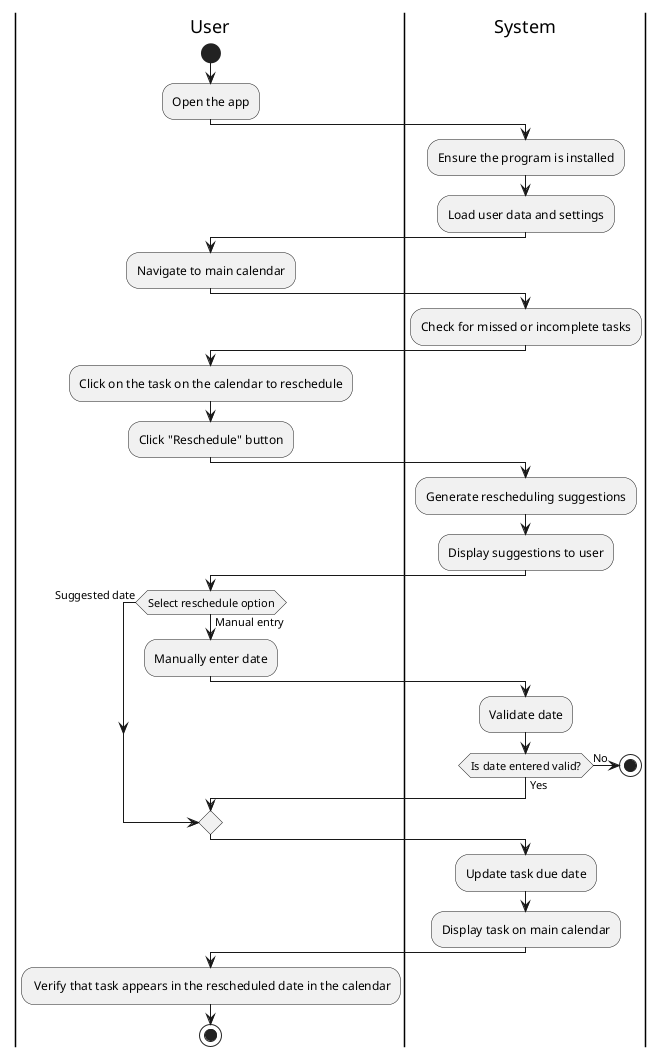 @startuml
|User|
start
:Open the app; 

|System|
:Ensure the program is installed;
:Load user data and settings; 

|User|
:Navigate to main calendar;

|System|
:Check for missed or incomplete tasks; 

|User|
:Click on the task on the calendar to reschedule;
:Click "Reschedule" button; 

|System|
:Generate rescheduling suggestions; 
:Display suggestions to user; 

|User|
if (Select reschedule option) then (Suggested date)

else (Manual entry)


  :Manually enter date;

|System|
:Validate date;
if (Is date entered valid?) then (Yes)

else (No)
  stop
 endif
 endif

|System|
:Update task due date; 
:Display task on main calendar;

|User|
: Verify that task appears in the rescheduled date in the calendar;
stop


@enduml
